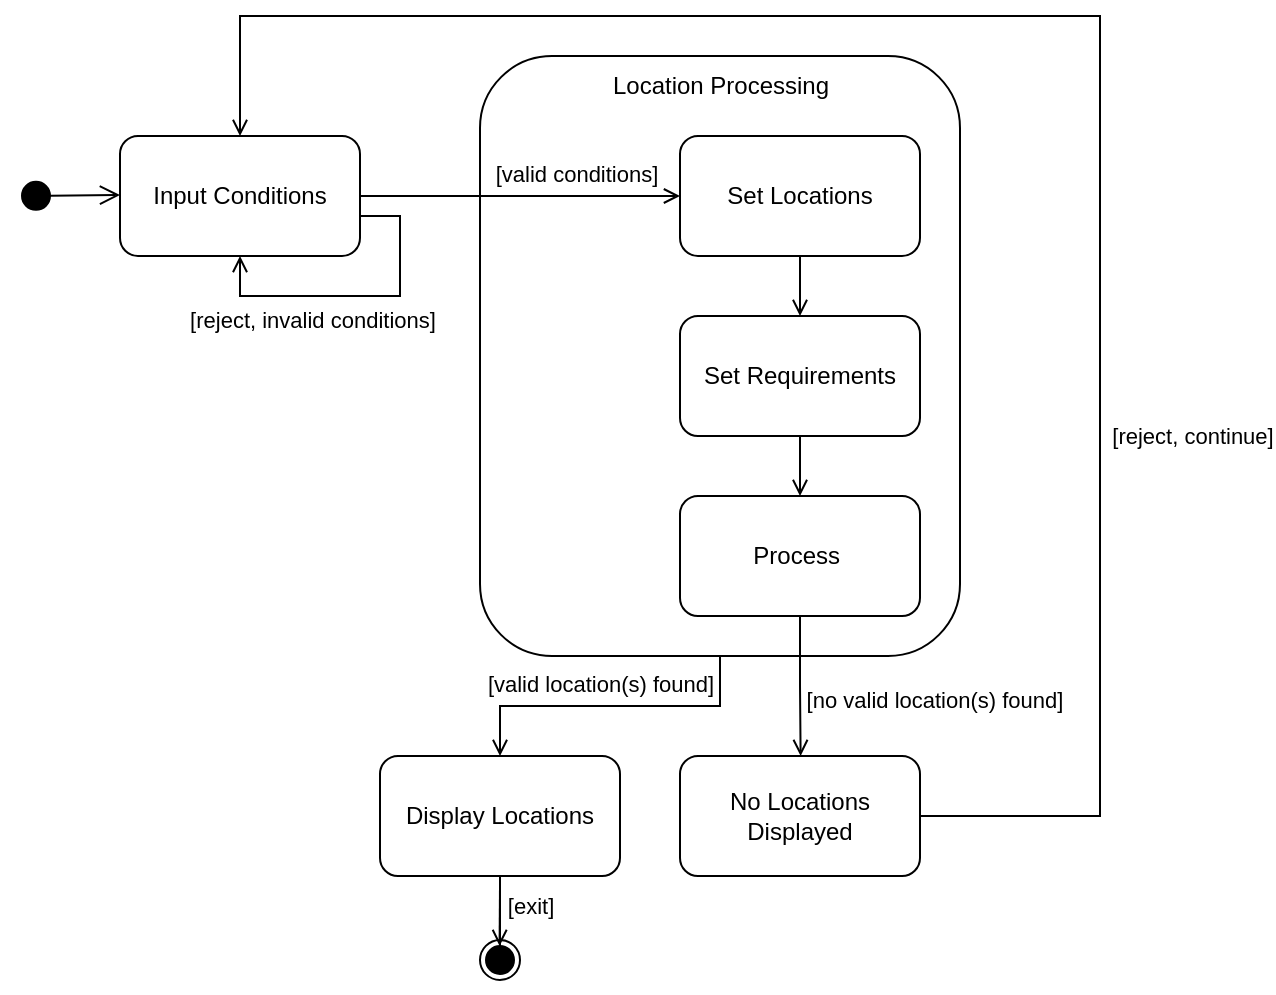 <mxfile version="22.1.2" type="device">
  <diagram name="Page-1" id="3DZ1DMXpIPHAonK5FujJ">
    <mxGraphModel dx="1149" dy="619" grid="1" gridSize="10" guides="1" tooltips="1" connect="1" arrows="1" fold="1" page="1" pageScale="1" pageWidth="850" pageHeight="1100" math="0" shadow="0">
      <root>
        <mxCell id="0" />
        <mxCell id="1" parent="0" />
        <mxCell id="-A6Hnksh4mpt81NmAGqT-30" value="" style="verticalLabelPosition=bottom;verticalAlign=top;html=1;shape=mxgraph.flowchart.on-page_reference;" vertex="1" parent="1">
          <mxGeometry x="290" y="592" width="20" height="20" as="geometry" />
        </mxCell>
        <mxCell id="-A6Hnksh4mpt81NmAGqT-19" style="edgeStyle=orthogonalEdgeStyle;rounded=0;orthogonalLoop=1;jettySize=auto;html=1;entryX=0.5;entryY=0;entryDx=0;entryDy=0;endArrow=open;endFill=0;" edge="1" parent="1" source="-A6Hnksh4mpt81NmAGqT-11" target="-A6Hnksh4mpt81NmAGqT-18">
          <mxGeometry relative="1" as="geometry" />
        </mxCell>
        <mxCell id="-A6Hnksh4mpt81NmAGqT-20" value="[valid location(s) found]" style="edgeLabel;html=1;align=center;verticalAlign=middle;resizable=0;points=[];" vertex="1" connectable="0" parent="-A6Hnksh4mpt81NmAGqT-19">
          <mxGeometry x="0.059" y="-1" relative="1" as="geometry">
            <mxPoint x="-1" y="-10" as="offset" />
          </mxGeometry>
        </mxCell>
        <mxCell id="-A6Hnksh4mpt81NmAGqT-11" value="" style="rounded=1;whiteSpace=wrap;html=1;" vertex="1" parent="1">
          <mxGeometry x="290" y="150" width="240" height="300" as="geometry" />
        </mxCell>
        <mxCell id="-A6Hnksh4mpt81NmAGqT-9" style="edgeStyle=orthogonalEdgeStyle;rounded=0;orthogonalLoop=1;jettySize=auto;html=1;exitX=1;exitY=0.5;exitDx=0;exitDy=0;entryX=0;entryY=0.5;entryDx=0;entryDy=0;endArrow=open;endFill=0;" edge="1" parent="1" source="-A6Hnksh4mpt81NmAGqT-1" target="-A6Hnksh4mpt81NmAGqT-3">
          <mxGeometry relative="1" as="geometry" />
        </mxCell>
        <mxCell id="-A6Hnksh4mpt81NmAGqT-10" value="[valid conditions]" style="edgeLabel;html=1;align=center;verticalAlign=middle;resizable=0;points=[];" vertex="1" connectable="0" parent="-A6Hnksh4mpt81NmAGqT-9">
          <mxGeometry x="0.093" y="4" relative="1" as="geometry">
            <mxPoint x="20" y="-7" as="offset" />
          </mxGeometry>
        </mxCell>
        <mxCell id="-A6Hnksh4mpt81NmAGqT-1" value="Input Conditions" style="rounded=1;whiteSpace=wrap;html=1;" vertex="1" parent="1">
          <mxGeometry x="110" y="190" width="120" height="60" as="geometry" />
        </mxCell>
        <mxCell id="-A6Hnksh4mpt81NmAGqT-7" style="edgeStyle=orthogonalEdgeStyle;rounded=0;orthogonalLoop=1;jettySize=auto;html=1;exitX=0.5;exitY=1;exitDx=0;exitDy=0;endArrow=open;endFill=0;" edge="1" parent="1" source="-A6Hnksh4mpt81NmAGqT-3" target="-A6Hnksh4mpt81NmAGqT-4">
          <mxGeometry relative="1" as="geometry" />
        </mxCell>
        <mxCell id="-A6Hnksh4mpt81NmAGqT-3" value="Set Locations" style="rounded=1;whiteSpace=wrap;html=1;" vertex="1" parent="1">
          <mxGeometry x="390" y="190" width="120" height="60" as="geometry" />
        </mxCell>
        <mxCell id="-A6Hnksh4mpt81NmAGqT-8" value="" style="edgeStyle=orthogonalEdgeStyle;rounded=0;orthogonalLoop=1;jettySize=auto;html=1;endArrow=open;endFill=0;" edge="1" parent="1" source="-A6Hnksh4mpt81NmAGqT-4" target="-A6Hnksh4mpt81NmAGqT-6">
          <mxGeometry relative="1" as="geometry" />
        </mxCell>
        <mxCell id="-A6Hnksh4mpt81NmAGqT-4" value="Set Requirements" style="rounded=1;whiteSpace=wrap;html=1;" vertex="1" parent="1">
          <mxGeometry x="390" y="280" width="120" height="60" as="geometry" />
        </mxCell>
        <mxCell id="-A6Hnksh4mpt81NmAGqT-5" value="" style="html=1;verticalAlign=bottom;startArrow=circle;startFill=1;endArrow=open;startSize=6;endSize=8;curved=0;rounded=0;" edge="1" parent="1">
          <mxGeometry width="80" relative="1" as="geometry">
            <mxPoint x="60" y="220" as="sourcePoint" />
            <mxPoint x="110" y="219.5" as="targetPoint" />
          </mxGeometry>
        </mxCell>
        <mxCell id="-A6Hnksh4mpt81NmAGqT-13" style="edgeStyle=orthogonalEdgeStyle;rounded=0;orthogonalLoop=1;jettySize=auto;html=1;exitX=0.5;exitY=1;exitDx=0;exitDy=0;endArrow=open;endFill=0;" edge="1" parent="1" source="-A6Hnksh4mpt81NmAGqT-6">
          <mxGeometry relative="1" as="geometry">
            <mxPoint x="450.316" y="500" as="targetPoint" />
          </mxGeometry>
        </mxCell>
        <mxCell id="-A6Hnksh4mpt81NmAGqT-15" value="[no valid location(s) found]" style="edgeLabel;html=1;align=center;verticalAlign=middle;resizable=0;points=[];" vertex="1" connectable="0" parent="-A6Hnksh4mpt81NmAGqT-13">
          <mxGeometry x="-0.075" y="2" relative="1" as="geometry">
            <mxPoint x="65" y="9" as="offset" />
          </mxGeometry>
        </mxCell>
        <mxCell id="-A6Hnksh4mpt81NmAGqT-6" value="Process&amp;nbsp;" style="rounded=1;whiteSpace=wrap;html=1;" vertex="1" parent="1">
          <mxGeometry x="390" y="370" width="120" height="60" as="geometry" />
        </mxCell>
        <mxCell id="-A6Hnksh4mpt81NmAGqT-12" value="Location Processing" style="text;html=1;align=center;verticalAlign=middle;resizable=0;points=[];autosize=1;strokeColor=none;fillColor=none;" vertex="1" parent="1">
          <mxGeometry x="345" y="150" width="130" height="30" as="geometry" />
        </mxCell>
        <mxCell id="-A6Hnksh4mpt81NmAGqT-16" style="edgeStyle=orthogonalEdgeStyle;rounded=0;orthogonalLoop=1;jettySize=auto;html=1;entryX=0.5;entryY=0;entryDx=0;entryDy=0;endArrow=open;endFill=0;" edge="1" parent="1" source="-A6Hnksh4mpt81NmAGqT-14" target="-A6Hnksh4mpt81NmAGqT-1">
          <mxGeometry relative="1" as="geometry">
            <Array as="points">
              <mxPoint x="600" y="530" />
              <mxPoint x="600" y="130" />
              <mxPoint x="170" y="130" />
            </Array>
          </mxGeometry>
        </mxCell>
        <mxCell id="-A6Hnksh4mpt81NmAGqT-17" value="[reject, continue]" style="edgeLabel;html=1;align=center;verticalAlign=middle;resizable=0;points=[];" vertex="1" connectable="0" parent="-A6Hnksh4mpt81NmAGqT-16">
          <mxGeometry x="0.116" y="-2" relative="1" as="geometry">
            <mxPoint x="103" y="212" as="offset" />
          </mxGeometry>
        </mxCell>
        <mxCell id="-A6Hnksh4mpt81NmAGqT-14" value="No Locations Displayed" style="rounded=1;whiteSpace=wrap;html=1;" vertex="1" parent="1">
          <mxGeometry x="390" y="500" width="120" height="60" as="geometry" />
        </mxCell>
        <mxCell id="-A6Hnksh4mpt81NmAGqT-26" style="edgeStyle=orthogonalEdgeStyle;rounded=0;orthogonalLoop=1;jettySize=auto;html=1;exitX=0.5;exitY=1;exitDx=0;exitDy=0;endArrow=open;endFill=0;" edge="1" parent="1">
          <mxGeometry relative="1" as="geometry">
            <mxPoint x="299.789" y="595" as="targetPoint" />
            <mxPoint x="300" y="565" as="sourcePoint" />
          </mxGeometry>
        </mxCell>
        <mxCell id="-A6Hnksh4mpt81NmAGqT-18" value="Display Locations" style="rounded=1;whiteSpace=wrap;html=1;" vertex="1" parent="1">
          <mxGeometry x="240" y="500" width="120" height="60" as="geometry" />
        </mxCell>
        <mxCell id="-A6Hnksh4mpt81NmAGqT-25" value="" style="html=1;verticalAlign=bottom;startArrow=circle;startFill=1;endArrow=none;startSize=6;endSize=8;curved=0;rounded=0;entryX=0.5;entryY=1;entryDx=0;entryDy=0;endFill=0;" edge="1" parent="1" target="-A6Hnksh4mpt81NmAGqT-18">
          <mxGeometry width="80" relative="1" as="geometry">
            <mxPoint x="300" y="610" as="sourcePoint" />
            <mxPoint x="350" y="630" as="targetPoint" />
          </mxGeometry>
        </mxCell>
        <mxCell id="-A6Hnksh4mpt81NmAGqT-33" value="[exit]" style="edgeLabel;html=1;align=center;verticalAlign=middle;resizable=0;points=[];" vertex="1" connectable="0" parent="-A6Hnksh4mpt81NmAGqT-25">
          <mxGeometry x="0.407" y="3" relative="1" as="geometry">
            <mxPoint x="18" as="offset" />
          </mxGeometry>
        </mxCell>
        <mxCell id="-A6Hnksh4mpt81NmAGqT-31" style="edgeStyle=orthogonalEdgeStyle;rounded=0;orthogonalLoop=1;jettySize=auto;html=1;entryX=0.5;entryY=1;entryDx=0;entryDy=0;endArrow=open;endFill=0;" edge="1" parent="1" source="-A6Hnksh4mpt81NmAGqT-1" target="-A6Hnksh4mpt81NmAGqT-1">
          <mxGeometry relative="1" as="geometry">
            <Array as="points">
              <mxPoint x="250" y="230" />
              <mxPoint x="250" y="270" />
              <mxPoint x="170" y="270" />
            </Array>
          </mxGeometry>
        </mxCell>
        <mxCell id="-A6Hnksh4mpt81NmAGqT-32" value="[reject, invalid conditions]" style="edgeLabel;html=1;align=center;verticalAlign=middle;resizable=0;points=[];" vertex="1" connectable="0" parent="-A6Hnksh4mpt81NmAGqT-31">
          <mxGeometry x="0.192" y="11" relative="1" as="geometry">
            <mxPoint x="-9" y="1" as="offset" />
          </mxGeometry>
        </mxCell>
      </root>
    </mxGraphModel>
  </diagram>
</mxfile>
